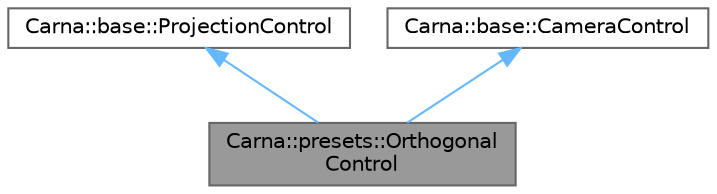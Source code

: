 digraph "Carna::presets::OrthogonalControl"
{
 // LATEX_PDF_SIZE
  bgcolor="transparent";
  edge [fontname=Helvetica,fontsize=10,labelfontname=Helvetica,labelfontsize=10];
  node [fontname=Helvetica,fontsize=10,shape=box,height=0.2,width=0.4];
  Node1 [id="Node000001",label="Carna::presets::Orthogonal\lControl",height=0.2,width=0.4,color="gray40", fillcolor="grey60", style="filled", fontcolor="black",tooltip="Controls orthogonal projection matrices, that induce box-shaped visible volume, and base::Camera obje..."];
  Node2 -> Node1 [id="edge1_Node000001_Node000002",dir="back",color="steelblue1",style="solid",tooltip=" "];
  Node2 [id="Node000002",label="Carna::base::ProjectionControl",height=0.2,width=0.4,color="gray40", fillcolor="white", style="filled",URL="$classCarna_1_1base_1_1ProjectionControl.html",tooltip="Controls projection matrices."];
  Node3 -> Node1 [id="edge2_Node000001_Node000003",dir="back",color="steelblue1",style="solid",tooltip=" "];
  Node3 [id="Node000003",label="Carna::base::CameraControl",height=0.2,width=0.4,color="gray40", fillcolor="white", style="filled",URL="$classCarna_1_1base_1_1CameraControl.html",tooltip="Defines interface for intuitive Camera control."];
}
